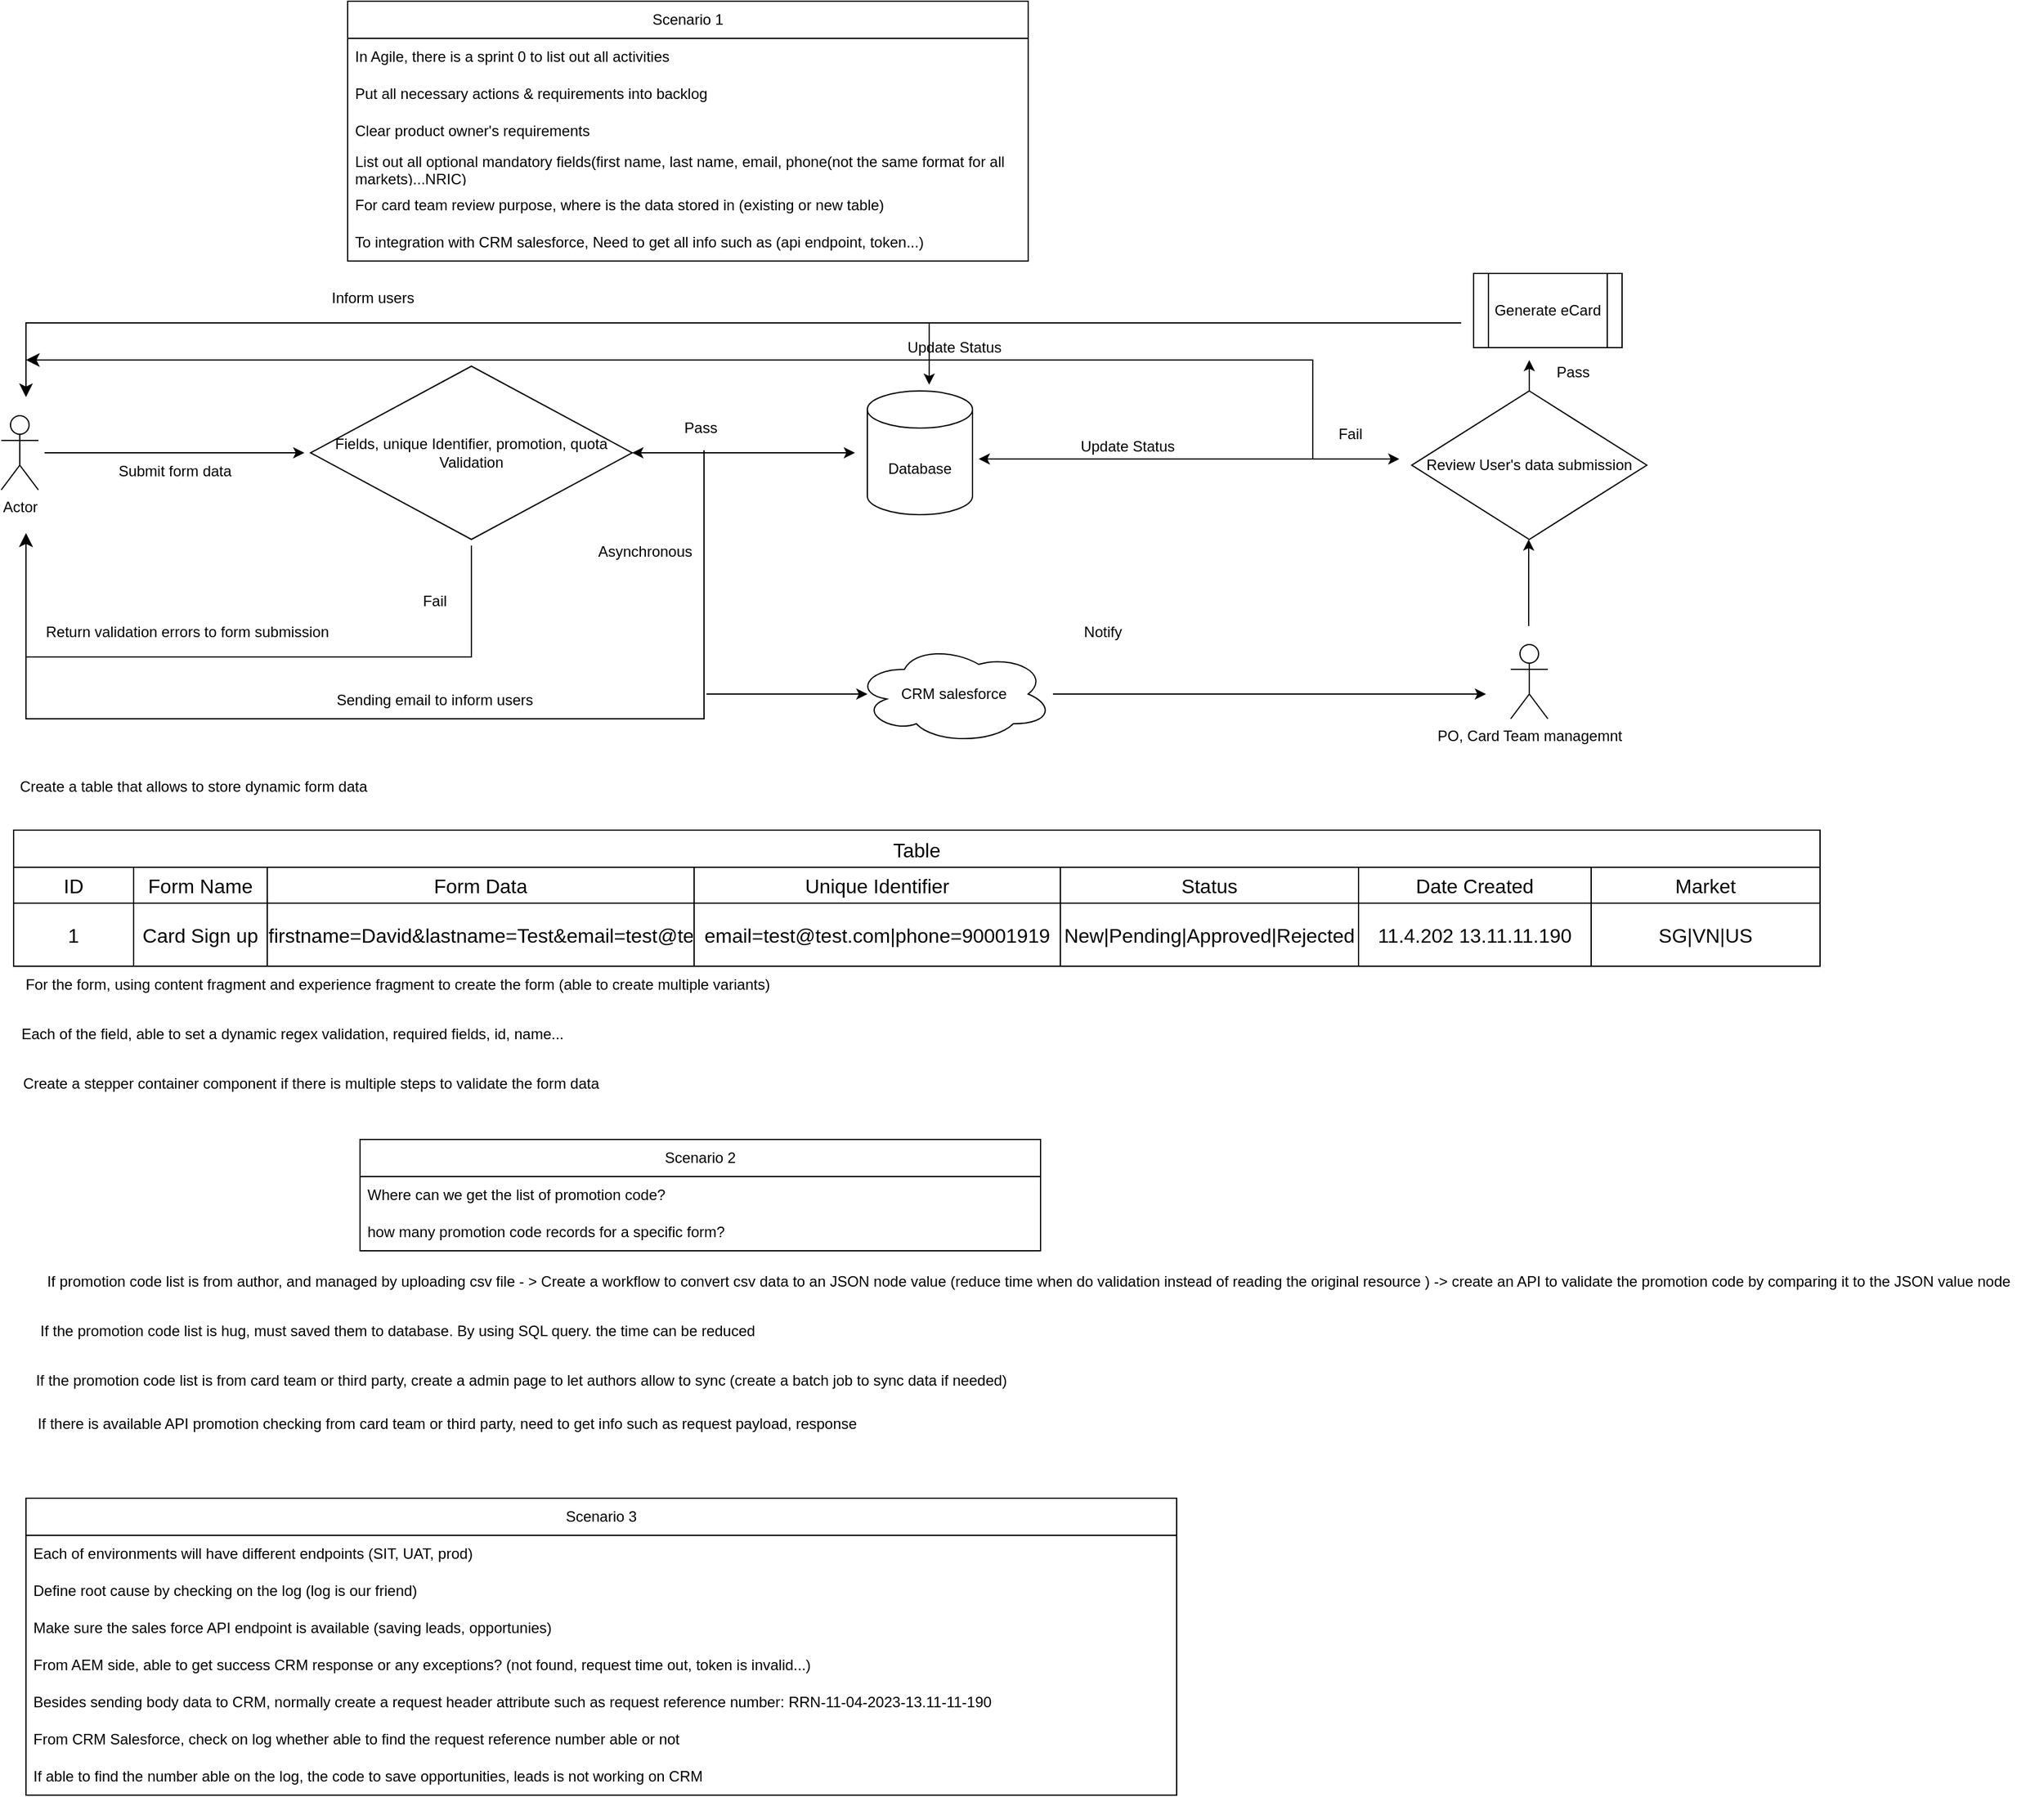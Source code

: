 <mxfile version="21.1.5" type="github">
  <diagram name="Page-1" id="7uAQjVxMx1izldEQ9lPp">
    <mxGraphModel dx="2924" dy="2234" grid="1" gridSize="10" guides="1" tooltips="1" connect="1" arrows="1" fold="1" page="1" pageScale="1" pageWidth="850" pageHeight="1100" math="0" shadow="0">
      <root>
        <mxCell id="0" />
        <mxCell id="1" parent="0" />
        <mxCell id="P_Tg_UY8Zfl9CV7cMsq9-1" value="Scenario 1" style="swimlane;fontStyle=0;childLayout=stackLayout;horizontal=1;startSize=30;horizontalStack=0;resizeParent=1;resizeParentMax=0;resizeLast=0;collapsible=1;marginBottom=0;whiteSpace=wrap;html=1;" parent="1" vertex="1">
          <mxGeometry y="-50" width="550" height="210" as="geometry" />
        </mxCell>
        <mxCell id="P_Tg_UY8Zfl9CV7cMsq9-2" value="In Agile, there is a sprint 0 to list out all activities" style="text;strokeColor=none;fillColor=none;align=left;verticalAlign=middle;spacingLeft=4;spacingRight=4;overflow=hidden;points=[[0,0.5],[1,0.5]];portConstraint=eastwest;rotatable=0;whiteSpace=wrap;html=1;" parent="P_Tg_UY8Zfl9CV7cMsq9-1" vertex="1">
          <mxGeometry y="30" width="550" height="30" as="geometry" />
        </mxCell>
        <mxCell id="P_Tg_UY8Zfl9CV7cMsq9-162" value="Put all necessary actions &amp;amp; requirements into backlog&amp;nbsp; " style="text;strokeColor=none;fillColor=none;align=left;verticalAlign=middle;spacingLeft=4;spacingRight=4;overflow=hidden;points=[[0,0.5],[1,0.5]];portConstraint=eastwest;rotatable=0;whiteSpace=wrap;html=1;" parent="P_Tg_UY8Zfl9CV7cMsq9-1" vertex="1">
          <mxGeometry y="60" width="550" height="30" as="geometry" />
        </mxCell>
        <mxCell id="P_Tg_UY8Zfl9CV7cMsq9-163" value="Clear product owner&#39;s requirements" style="text;strokeColor=none;fillColor=none;align=left;verticalAlign=middle;spacingLeft=4;spacingRight=4;overflow=hidden;points=[[0,0.5],[1,0.5]];portConstraint=eastwest;rotatable=0;whiteSpace=wrap;html=1;" parent="P_Tg_UY8Zfl9CV7cMsq9-1" vertex="1">
          <mxGeometry y="90" width="550" height="30" as="geometry" />
        </mxCell>
        <mxCell id="P_Tg_UY8Zfl9CV7cMsq9-4" value="List out all optional mandatory fields(first name, last name, email, phone(not the same format for all markets)...NRIC)" style="text;strokeColor=none;fillColor=none;align=left;verticalAlign=middle;spacingLeft=4;spacingRight=4;overflow=hidden;points=[[0,0.5],[1,0.5]];portConstraint=eastwest;rotatable=0;whiteSpace=wrap;html=1;" parent="P_Tg_UY8Zfl9CV7cMsq9-1" vertex="1">
          <mxGeometry y="120" width="550" height="30" as="geometry" />
        </mxCell>
        <mxCell id="P_Tg_UY8Zfl9CV7cMsq9-5" value="For card team review purpose, where is the data stored in (existing or new table)" style="text;strokeColor=none;fillColor=none;align=left;verticalAlign=middle;spacingLeft=4;spacingRight=4;overflow=hidden;points=[[0,0.5],[1,0.5]];portConstraint=eastwest;rotatable=0;whiteSpace=wrap;html=1;" parent="P_Tg_UY8Zfl9CV7cMsq9-1" vertex="1">
          <mxGeometry y="150" width="550" height="30" as="geometry" />
        </mxCell>
        <mxCell id="P_Tg_UY8Zfl9CV7cMsq9-161" value="To integration with CRM salesforce, Need to get all info such as (api endpoint, token...)" style="text;strokeColor=none;fillColor=none;align=left;verticalAlign=middle;spacingLeft=4;spacingRight=4;overflow=hidden;points=[[0,0.5],[1,0.5]];portConstraint=eastwest;rotatable=0;whiteSpace=wrap;html=1;" parent="P_Tg_UY8Zfl9CV7cMsq9-1" vertex="1">
          <mxGeometry y="180" width="550" height="30" as="geometry" />
        </mxCell>
        <mxCell id="P_Tg_UY8Zfl9CV7cMsq9-68" value="Table" style="shape=table;startSize=30;container=1;collapsible=0;childLayout=tableLayout;strokeColor=default;fontSize=16;" parent="1" vertex="1">
          <mxGeometry x="-270" y="620" width="1460" height="110" as="geometry" />
        </mxCell>
        <mxCell id="P_Tg_UY8Zfl9CV7cMsq9-69" value="" style="shape=tableRow;horizontal=0;startSize=0;swimlaneHead=0;swimlaneBody=0;strokeColor=inherit;top=0;left=0;bottom=0;right=0;collapsible=0;dropTarget=0;fillColor=none;points=[[0,0.5],[1,0.5]];portConstraint=eastwest;fontSize=16;" parent="P_Tg_UY8Zfl9CV7cMsq9-68" vertex="1">
          <mxGeometry y="30" width="1460" height="29" as="geometry" />
        </mxCell>
        <mxCell id="P_Tg_UY8Zfl9CV7cMsq9-70" value="ID" style="shape=partialRectangle;html=1;whiteSpace=wrap;connectable=0;strokeColor=inherit;overflow=hidden;fillColor=none;top=0;left=0;bottom=0;right=0;pointerEvents=1;fontSize=16;" parent="P_Tg_UY8Zfl9CV7cMsq9-69" vertex="1">
          <mxGeometry width="97" height="29" as="geometry">
            <mxRectangle width="97" height="29" as="alternateBounds" />
          </mxGeometry>
        </mxCell>
        <mxCell id="P_Tg_UY8Zfl9CV7cMsq9-71" value="Form Name" style="shape=partialRectangle;html=1;whiteSpace=wrap;connectable=0;strokeColor=inherit;overflow=hidden;fillColor=none;top=0;left=0;bottom=0;right=0;pointerEvents=1;fontSize=16;" parent="P_Tg_UY8Zfl9CV7cMsq9-69" vertex="1">
          <mxGeometry x="97" width="108" height="29" as="geometry">
            <mxRectangle width="108" height="29" as="alternateBounds" />
          </mxGeometry>
        </mxCell>
        <mxCell id="P_Tg_UY8Zfl9CV7cMsq9-72" value="Form Data" style="shape=partialRectangle;html=1;whiteSpace=wrap;connectable=0;strokeColor=inherit;overflow=hidden;fillColor=none;top=0;left=0;bottom=0;right=0;pointerEvents=1;fontSize=16;" parent="P_Tg_UY8Zfl9CV7cMsq9-69" vertex="1">
          <mxGeometry x="205" width="345" height="29" as="geometry">
            <mxRectangle width="345" height="29" as="alternateBounds" />
          </mxGeometry>
        </mxCell>
        <mxCell id="P_Tg_UY8Zfl9CV7cMsq9-81" value="Unique Identifier" style="shape=partialRectangle;html=1;whiteSpace=wrap;connectable=0;strokeColor=inherit;overflow=hidden;fillColor=none;top=0;left=0;bottom=0;right=0;pointerEvents=1;fontSize=16;" parent="P_Tg_UY8Zfl9CV7cMsq9-69" vertex="1">
          <mxGeometry x="550" width="296" height="29" as="geometry">
            <mxRectangle width="296" height="29" as="alternateBounds" />
          </mxGeometry>
        </mxCell>
        <mxCell id="P_Tg_UY8Zfl9CV7cMsq9-84" value="Status" style="shape=partialRectangle;html=1;whiteSpace=wrap;connectable=0;strokeColor=inherit;overflow=hidden;fillColor=none;top=0;left=0;bottom=0;right=0;pointerEvents=1;fontSize=16;" parent="P_Tg_UY8Zfl9CV7cMsq9-69" vertex="1">
          <mxGeometry x="846" width="241" height="29" as="geometry">
            <mxRectangle width="241" height="29" as="alternateBounds" />
          </mxGeometry>
        </mxCell>
        <mxCell id="P_Tg_UY8Zfl9CV7cMsq9-87" value="Date Created" style="shape=partialRectangle;html=1;whiteSpace=wrap;connectable=0;strokeColor=inherit;overflow=hidden;fillColor=none;top=0;left=0;bottom=0;right=0;pointerEvents=1;fontSize=16;" parent="P_Tg_UY8Zfl9CV7cMsq9-69" vertex="1">
          <mxGeometry x="1087" width="188" height="29" as="geometry">
            <mxRectangle width="188" height="29" as="alternateBounds" />
          </mxGeometry>
        </mxCell>
        <mxCell id="P_Tg_UY8Zfl9CV7cMsq9-113" value="Market" style="shape=partialRectangle;html=1;whiteSpace=wrap;connectable=0;strokeColor=inherit;overflow=hidden;fillColor=none;top=0;left=0;bottom=0;right=0;pointerEvents=1;fontSize=16;" parent="P_Tg_UY8Zfl9CV7cMsq9-69" vertex="1">
          <mxGeometry x="1275" width="185" height="29" as="geometry">
            <mxRectangle width="185" height="29" as="alternateBounds" />
          </mxGeometry>
        </mxCell>
        <mxCell id="P_Tg_UY8Zfl9CV7cMsq9-73" value="" style="shape=tableRow;horizontal=0;startSize=0;swimlaneHead=0;swimlaneBody=0;strokeColor=inherit;top=0;left=0;bottom=0;right=0;collapsible=0;dropTarget=0;fillColor=none;points=[[0,0.5],[1,0.5]];portConstraint=eastwest;fontSize=16;" parent="P_Tg_UY8Zfl9CV7cMsq9-68" vertex="1">
          <mxGeometry y="59" width="1460" height="51" as="geometry" />
        </mxCell>
        <mxCell id="P_Tg_UY8Zfl9CV7cMsq9-74" value="1" style="shape=partialRectangle;html=1;whiteSpace=wrap;connectable=0;strokeColor=inherit;overflow=hidden;fillColor=none;top=0;left=0;bottom=0;right=0;pointerEvents=1;fontSize=16;" parent="P_Tg_UY8Zfl9CV7cMsq9-73" vertex="1">
          <mxGeometry width="97" height="51" as="geometry">
            <mxRectangle width="97" height="51" as="alternateBounds" />
          </mxGeometry>
        </mxCell>
        <mxCell id="P_Tg_UY8Zfl9CV7cMsq9-75" value="Card Sign up" style="shape=partialRectangle;html=1;whiteSpace=wrap;connectable=0;strokeColor=inherit;overflow=hidden;fillColor=none;top=0;left=0;bottom=0;right=0;pointerEvents=1;fontSize=16;" parent="P_Tg_UY8Zfl9CV7cMsq9-73" vertex="1">
          <mxGeometry x="97" width="108" height="51" as="geometry">
            <mxRectangle width="108" height="51" as="alternateBounds" />
          </mxGeometry>
        </mxCell>
        <mxCell id="P_Tg_UY8Zfl9CV7cMsq9-76" value="firstname=David&amp;amp;lastname=Test&amp;amp;email=test@test.com&amp;amp;phone=90001919" style="shape=partialRectangle;html=1;whiteSpace=wrap;connectable=0;strokeColor=inherit;overflow=hidden;fillColor=none;top=0;left=0;bottom=0;right=0;pointerEvents=1;fontSize=16;" parent="P_Tg_UY8Zfl9CV7cMsq9-73" vertex="1">
          <mxGeometry x="205" width="345" height="51" as="geometry">
            <mxRectangle width="345" height="51" as="alternateBounds" />
          </mxGeometry>
        </mxCell>
        <mxCell id="P_Tg_UY8Zfl9CV7cMsq9-82" value="email=test@test.com|phone=90001919" style="shape=partialRectangle;html=1;whiteSpace=wrap;connectable=0;strokeColor=inherit;overflow=hidden;fillColor=none;top=0;left=0;bottom=0;right=0;pointerEvents=1;fontSize=16;" parent="P_Tg_UY8Zfl9CV7cMsq9-73" vertex="1">
          <mxGeometry x="550" width="296" height="51" as="geometry">
            <mxRectangle width="296" height="51" as="alternateBounds" />
          </mxGeometry>
        </mxCell>
        <mxCell id="P_Tg_UY8Zfl9CV7cMsq9-85" value="New|Pending|Approved|Rejected" style="shape=partialRectangle;html=1;whiteSpace=wrap;connectable=0;strokeColor=inherit;overflow=hidden;fillColor=none;top=0;left=0;bottom=0;right=0;pointerEvents=1;fontSize=16;" parent="P_Tg_UY8Zfl9CV7cMsq9-73" vertex="1">
          <mxGeometry x="846" width="241" height="51" as="geometry">
            <mxRectangle width="241" height="51" as="alternateBounds" />
          </mxGeometry>
        </mxCell>
        <mxCell id="P_Tg_UY8Zfl9CV7cMsq9-88" value="11.4.202 13.11.11.190" style="shape=partialRectangle;html=1;whiteSpace=wrap;connectable=0;strokeColor=inherit;overflow=hidden;fillColor=none;top=0;left=0;bottom=0;right=0;pointerEvents=1;fontSize=16;" parent="P_Tg_UY8Zfl9CV7cMsq9-73" vertex="1">
          <mxGeometry x="1087" width="188" height="51" as="geometry">
            <mxRectangle width="188" height="51" as="alternateBounds" />
          </mxGeometry>
        </mxCell>
        <mxCell id="P_Tg_UY8Zfl9CV7cMsq9-114" value="SG|VN|US" style="shape=partialRectangle;html=1;whiteSpace=wrap;connectable=0;strokeColor=inherit;overflow=hidden;fillColor=none;top=0;left=0;bottom=0;right=0;pointerEvents=1;fontSize=16;" parent="P_Tg_UY8Zfl9CV7cMsq9-73" vertex="1">
          <mxGeometry x="1275" width="185" height="51" as="geometry">
            <mxRectangle width="185" height="51" as="alternateBounds" />
          </mxGeometry>
        </mxCell>
        <mxCell id="P_Tg_UY8Zfl9CV7cMsq9-94" value="Fields, unique Identifier, promotion, quota Validation" style="rhombus;whiteSpace=wrap;html=1;" parent="1" vertex="1">
          <mxGeometry x="-30" y="245" width="260" height="140" as="geometry" />
        </mxCell>
        <mxCell id="P_Tg_UY8Zfl9CV7cMsq9-95" value="" style="endArrow=classic;html=1;rounded=0;" parent="1" edge="1">
          <mxGeometry width="50" height="50" relative="1" as="geometry">
            <mxPoint x="-245" y="315" as="sourcePoint" />
            <mxPoint x="-35" y="315" as="targetPoint" />
          </mxGeometry>
        </mxCell>
        <mxCell id="P_Tg_UY8Zfl9CV7cMsq9-96" value="Submit form data" style="text;html=1;align=center;verticalAlign=middle;resizable=0;points=[];autosize=1;strokeColor=none;fillColor=none;" parent="1" vertex="1">
          <mxGeometry x="-200" y="315" width="120" height="30" as="geometry" />
        </mxCell>
        <mxCell id="P_Tg_UY8Zfl9CV7cMsq9-99" value="Database" style="shape=cylinder3;whiteSpace=wrap;html=1;boundedLbl=1;backgroundOutline=1;size=15;" parent="1" vertex="1">
          <mxGeometry x="420" y="265" width="85" height="100" as="geometry" />
        </mxCell>
        <mxCell id="P_Tg_UY8Zfl9CV7cMsq9-102" value="" style="edgeStyle=elbowEdgeStyle;elbow=vertical;endArrow=classic;html=1;curved=0;rounded=0;endSize=8;startSize=8;" parent="1" edge="1">
          <mxGeometry width="50" height="50" relative="1" as="geometry">
            <mxPoint x="100" y="390" as="sourcePoint" />
            <mxPoint x="-260" y="380" as="targetPoint" />
            <Array as="points">
              <mxPoint y="480" />
            </Array>
          </mxGeometry>
        </mxCell>
        <mxCell id="P_Tg_UY8Zfl9CV7cMsq9-103" value="Fail" style="text;html=1;align=center;verticalAlign=middle;resizable=0;points=[];autosize=1;strokeColor=none;fillColor=none;" parent="1" vertex="1">
          <mxGeometry x="50" y="420" width="40" height="30" as="geometry" />
        </mxCell>
        <mxCell id="P_Tg_UY8Zfl9CV7cMsq9-105" value="Pass" style="text;html=1;align=center;verticalAlign=middle;resizable=0;points=[];autosize=1;strokeColor=none;fillColor=none;" parent="1" vertex="1">
          <mxGeometry x="260" y="280" width="50" height="30" as="geometry" />
        </mxCell>
        <mxCell id="P_Tg_UY8Zfl9CV7cMsq9-107" value="CRM salesforce" style="ellipse;shape=cloud;whiteSpace=wrap;html=1;" parent="1" vertex="1">
          <mxGeometry x="410" y="470" width="160" height="80" as="geometry" />
        </mxCell>
        <mxCell id="P_Tg_UY8Zfl9CV7cMsq9-108" value="Asynchronous" style="text;html=1;align=center;verticalAlign=middle;resizable=0;points=[];autosize=1;strokeColor=none;fillColor=none;" parent="1" vertex="1">
          <mxGeometry x="190" y="380" width="100" height="30" as="geometry" />
        </mxCell>
        <mxCell id="P_Tg_UY8Zfl9CV7cMsq9-109" value="For the form, using content fragment and experience fragment to create the form (able to create multiple variants)" style="text;html=1;align=center;verticalAlign=middle;resizable=0;points=[];autosize=1;strokeColor=none;fillColor=none;" parent="1" vertex="1">
          <mxGeometry x="-280" y="730" width="640" height="30" as="geometry" />
        </mxCell>
        <mxCell id="P_Tg_UY8Zfl9CV7cMsq9-110" value="Each of the field, able to set a dynamic regex validation, required fields, id, name..." style="text;html=1;align=center;verticalAlign=middle;resizable=0;points=[];autosize=1;strokeColor=none;fillColor=none;" parent="1" vertex="1">
          <mxGeometry x="-280" y="770" width="470" height="30" as="geometry" />
        </mxCell>
        <mxCell id="P_Tg_UY8Zfl9CV7cMsq9-111" value="Create a table that allows to store dynamic form data" style="text;html=1;align=center;verticalAlign=middle;resizable=0;points=[];autosize=1;strokeColor=none;fillColor=none;" parent="1" vertex="1">
          <mxGeometry x="-280" y="570" width="310" height="30" as="geometry" />
        </mxCell>
        <mxCell id="P_Tg_UY8Zfl9CV7cMsq9-112" value="Create a stepper container component if there is multiple steps to validate the form data" style="text;html=1;align=center;verticalAlign=middle;resizable=0;points=[];autosize=1;strokeColor=none;fillColor=none;" parent="1" vertex="1">
          <mxGeometry x="-280" y="810" width="500" height="30" as="geometry" />
        </mxCell>
        <mxCell id="P_Tg_UY8Zfl9CV7cMsq9-115" value="Scenario 2" style="swimlane;fontStyle=0;childLayout=stackLayout;horizontal=1;startSize=30;horizontalStack=0;resizeParent=1;resizeParentMax=0;resizeLast=0;collapsible=1;marginBottom=0;whiteSpace=wrap;html=1;" parent="1" vertex="1">
          <mxGeometry x="10" y="870" width="550" height="90" as="geometry" />
        </mxCell>
        <mxCell id="P_Tg_UY8Zfl9CV7cMsq9-116" value="Where can we get the list of promotion code?" style="text;strokeColor=none;fillColor=none;align=left;verticalAlign=middle;spacingLeft=4;spacingRight=4;overflow=hidden;points=[[0,0.5],[1,0.5]];portConstraint=eastwest;rotatable=0;whiteSpace=wrap;html=1;" parent="P_Tg_UY8Zfl9CV7cMsq9-115" vertex="1">
          <mxGeometry y="30" width="550" height="30" as="geometry" />
        </mxCell>
        <mxCell id="P_Tg_UY8Zfl9CV7cMsq9-117" value="how many promotion code records for a specific form?" style="text;strokeColor=none;fillColor=none;align=left;verticalAlign=middle;spacingLeft=4;spacingRight=4;overflow=hidden;points=[[0,0.5],[1,0.5]];portConstraint=eastwest;rotatable=0;whiteSpace=wrap;html=1;" parent="P_Tg_UY8Zfl9CV7cMsq9-115" vertex="1">
          <mxGeometry y="60" width="550" height="30" as="geometry" />
        </mxCell>
        <mxCell id="P_Tg_UY8Zfl9CV7cMsq9-119" value="If promotion code list is from author, and managed by uploading csv file - &amp;gt; Create a workflow to convert csv data to an JSON node value (reduce time when do validation instead of reading the original resource ) -&amp;gt; create an API to validate the promotion code by comparing it to the JSON value node " style="text;html=1;align=center;verticalAlign=middle;resizable=0;points=[];autosize=1;strokeColor=none;fillColor=none;" parent="1" vertex="1">
          <mxGeometry x="-270" y="970" width="1640" height="30" as="geometry" />
        </mxCell>
        <mxCell id="P_Tg_UY8Zfl9CV7cMsq9-120" value="If the promotion code list is hug, must saved them to database. By using SQL query. the time can be reduced " style="text;html=1;align=center;verticalAlign=middle;resizable=0;points=[];autosize=1;strokeColor=none;fillColor=none;" parent="1" vertex="1">
          <mxGeometry x="-265" y="1010" width="610" height="30" as="geometry" />
        </mxCell>
        <mxCell id="P_Tg_UY8Zfl9CV7cMsq9-121" value="If the promotion code list is from card team or third party, create a admin page to let authors allow to sync (create a batch job to sync data if needed)" style="text;html=1;align=center;verticalAlign=middle;resizable=0;points=[];autosize=1;strokeColor=none;fillColor=none;" parent="1" vertex="1">
          <mxGeometry x="-270" y="1050" width="820" height="30" as="geometry" />
        </mxCell>
        <mxCell id="P_Tg_UY8Zfl9CV7cMsq9-122" value="Scenario 3" style="swimlane;fontStyle=0;childLayout=stackLayout;horizontal=1;startSize=30;horizontalStack=0;resizeParent=1;resizeParentMax=0;resizeLast=0;collapsible=1;marginBottom=0;whiteSpace=wrap;html=1;" parent="1" vertex="1">
          <mxGeometry x="-260" y="1160" width="930" height="240" as="geometry" />
        </mxCell>
        <mxCell id="P_Tg_UY8Zfl9CV7cMsq9-123" value="Each of environments will have different endpoints (SIT, UAT, prod)" style="text;strokeColor=none;fillColor=none;align=left;verticalAlign=middle;spacingLeft=4;spacingRight=4;overflow=hidden;points=[[0,0.5],[1,0.5]];portConstraint=eastwest;rotatable=0;whiteSpace=wrap;html=1;" parent="P_Tg_UY8Zfl9CV7cMsq9-122" vertex="1">
          <mxGeometry y="30" width="930" height="30" as="geometry" />
        </mxCell>
        <mxCell id="P_Tg_UY8Zfl9CV7cMsq9-124" value="Define root cause by checking on the log (log is our friend)" style="text;strokeColor=none;fillColor=none;align=left;verticalAlign=middle;spacingLeft=4;spacingRight=4;overflow=hidden;points=[[0,0.5],[1,0.5]];portConstraint=eastwest;rotatable=0;whiteSpace=wrap;html=1;" parent="P_Tg_UY8Zfl9CV7cMsq9-122" vertex="1">
          <mxGeometry y="60" width="930" height="30" as="geometry" />
        </mxCell>
        <mxCell id="P_Tg_UY8Zfl9CV7cMsq9-125" value="Make sure the sales force API endpoint is available (saving leads, opportunies)" style="text;strokeColor=none;fillColor=none;align=left;verticalAlign=middle;spacingLeft=4;spacingRight=4;overflow=hidden;points=[[0,0.5],[1,0.5]];portConstraint=eastwest;rotatable=0;whiteSpace=wrap;html=1;" parent="P_Tg_UY8Zfl9CV7cMsq9-122" vertex="1">
          <mxGeometry y="90" width="930" height="30" as="geometry" />
        </mxCell>
        <mxCell id="P_Tg_UY8Zfl9CV7cMsq9-126" value="From AEM side, able to get success CRM response or any exceptions? (not found, request time out, token is invalid...)" style="text;strokeColor=none;fillColor=none;align=left;verticalAlign=middle;spacingLeft=4;spacingRight=4;overflow=hidden;points=[[0,0.5],[1,0.5]];portConstraint=eastwest;rotatable=0;whiteSpace=wrap;html=1;" parent="P_Tg_UY8Zfl9CV7cMsq9-122" vertex="1">
          <mxGeometry y="120" width="930" height="30" as="geometry" />
        </mxCell>
        <mxCell id="P_Tg_UY8Zfl9CV7cMsq9-127" value="&lt;div&gt;Besides sending body data to CRM, normally create a request header attribute such as request reference number: RRN-11-04-2023-13.11-11-190&lt;/div&gt;" style="text;strokeColor=none;fillColor=none;align=left;verticalAlign=middle;spacingLeft=4;spacingRight=4;overflow=hidden;points=[[0,0.5],[1,0.5]];portConstraint=eastwest;rotatable=0;whiteSpace=wrap;html=1;" parent="P_Tg_UY8Zfl9CV7cMsq9-122" vertex="1">
          <mxGeometry y="150" width="930" height="30" as="geometry" />
        </mxCell>
        <mxCell id="P_Tg_UY8Zfl9CV7cMsq9-128" value="&lt;div&gt;From CRM Salesforce, check on log whether able to find the request reference number able or not&lt;br&gt;&lt;/div&gt;" style="text;strokeColor=none;fillColor=none;align=left;verticalAlign=middle;spacingLeft=4;spacingRight=4;overflow=hidden;points=[[0,0.5],[1,0.5]];portConstraint=eastwest;rotatable=0;whiteSpace=wrap;html=1;" parent="P_Tg_UY8Zfl9CV7cMsq9-122" vertex="1">
          <mxGeometry y="180" width="930" height="30" as="geometry" />
        </mxCell>
        <mxCell id="P_Tg_UY8Zfl9CV7cMsq9-129" value="If able to find the number able on the log, the code to save opportunities, leads is not working on CRM" style="text;strokeColor=none;fillColor=none;align=left;verticalAlign=middle;spacingLeft=4;spacingRight=4;overflow=hidden;points=[[0,0.5],[1,0.5]];portConstraint=eastwest;rotatable=0;whiteSpace=wrap;html=1;" parent="P_Tg_UY8Zfl9CV7cMsq9-122" vertex="1">
          <mxGeometry y="210" width="930" height="30" as="geometry" />
        </mxCell>
        <mxCell id="P_Tg_UY8Zfl9CV7cMsq9-130" value="If there is available API promotion checking from card team or third party, need to get info such as request payload, response " style="text;html=1;align=center;verticalAlign=middle;resizable=0;points=[];autosize=1;strokeColor=none;fillColor=none;" parent="1" vertex="1">
          <mxGeometry x="-270" y="1085" width="700" height="30" as="geometry" />
        </mxCell>
        <mxCell id="P_Tg_UY8Zfl9CV7cMsq9-131" value="PO, Card Team managemnt" style="shape=umlActor;verticalLabelPosition=bottom;verticalAlign=top;html=1;outlineConnect=0;" parent="1" vertex="1">
          <mxGeometry x="940" y="470" width="30" height="60" as="geometry" />
        </mxCell>
        <mxCell id="P_Tg_UY8Zfl9CV7cMsq9-133" value="" style="endArrow=classic;html=1;rounded=0;" parent="1" edge="1">
          <mxGeometry width="50" height="50" relative="1" as="geometry">
            <mxPoint x="954.5" y="455" as="sourcePoint" />
            <mxPoint x="954.5" y="385" as="targetPoint" />
          </mxGeometry>
        </mxCell>
        <mxCell id="P_Tg_UY8Zfl9CV7cMsq9-134" value="" style="endArrow=classic;html=1;rounded=0;entryX=0.063;entryY=0.5;entryDx=0;entryDy=0;entryPerimeter=0;" parent="1" target="P_Tg_UY8Zfl9CV7cMsq9-107" edge="1">
          <mxGeometry width="50" height="50" relative="1" as="geometry">
            <mxPoint x="290" y="510" as="sourcePoint" />
            <mxPoint x="400" y="402" as="targetPoint" />
          </mxGeometry>
        </mxCell>
        <mxCell id="P_Tg_UY8Zfl9CV7cMsq9-135" value="" style="edgeStyle=elbowEdgeStyle;elbow=vertical;endArrow=classic;html=1;curved=0;rounded=0;endSize=8;startSize=8;exitX=0.56;exitY=1.1;exitDx=0;exitDy=0;exitPerimeter=0;" parent="1" source="P_Tg_UY8Zfl9CV7cMsq9-105" edge="1">
          <mxGeometry width="50" height="50" relative="1" as="geometry">
            <mxPoint x="290" y="320" as="sourcePoint" />
            <mxPoint x="-260" y="380" as="targetPoint" />
            <Array as="points">
              <mxPoint x="110" y="530" />
            </Array>
          </mxGeometry>
        </mxCell>
        <mxCell id="P_Tg_UY8Zfl9CV7cMsq9-138" value="Actor" style="shape=umlActor;verticalLabelPosition=bottom;verticalAlign=top;html=1;outlineConnect=0;" parent="1" vertex="1">
          <mxGeometry x="-280" y="285" width="30" height="60" as="geometry" />
        </mxCell>
        <mxCell id="P_Tg_UY8Zfl9CV7cMsq9-139" value="Sending email to inform users" style="text;html=1;align=center;verticalAlign=middle;resizable=0;points=[];autosize=1;strokeColor=none;fillColor=none;" parent="1" vertex="1">
          <mxGeometry x="-25" y="500" width="190" height="30" as="geometry" />
        </mxCell>
        <mxCell id="P_Tg_UY8Zfl9CV7cMsq9-140" value="Return validation errors to form submission" style="text;html=1;align=center;verticalAlign=middle;resizable=0;points=[];autosize=1;strokeColor=none;fillColor=none;" parent="1" vertex="1">
          <mxGeometry x="-260" y="445" width="260" height="30" as="geometry" />
        </mxCell>
        <mxCell id="P_Tg_UY8Zfl9CV7cMsq9-142" value="Review User&#39;s data submission" style="rhombus;whiteSpace=wrap;html=1;" parent="1" vertex="1">
          <mxGeometry x="860" y="265" width="190" height="120" as="geometry" />
        </mxCell>
        <mxCell id="P_Tg_UY8Zfl9CV7cMsq9-144" value="" style="endArrow=classic;html=1;rounded=0;" parent="1" edge="1">
          <mxGeometry width="50" height="50" relative="1" as="geometry">
            <mxPoint x="570" y="510" as="sourcePoint" />
            <mxPoint x="920" y="510" as="targetPoint" />
          </mxGeometry>
        </mxCell>
        <mxCell id="P_Tg_UY8Zfl9CV7cMsq9-145" value="Notify" style="text;html=1;align=center;verticalAlign=middle;resizable=0;points=[];autosize=1;strokeColor=none;fillColor=none;" parent="1" vertex="1">
          <mxGeometry x="585" y="445" width="50" height="30" as="geometry" />
        </mxCell>
        <mxCell id="P_Tg_UY8Zfl9CV7cMsq9-147" value="Generate eCard " style="shape=process;whiteSpace=wrap;html=1;backgroundOutline=1;" parent="1" vertex="1">
          <mxGeometry x="910" y="170" width="120" height="60" as="geometry" />
        </mxCell>
        <mxCell id="P_Tg_UY8Zfl9CV7cMsq9-148" value="" style="edgeStyle=segmentEdgeStyle;endArrow=classic;html=1;curved=0;rounded=0;endSize=8;startSize=8;" parent="1" edge="1">
          <mxGeometry width="50" height="50" relative="1" as="geometry">
            <mxPoint x="900" y="210" as="sourcePoint" />
            <mxPoint x="-260" y="270" as="targetPoint" />
          </mxGeometry>
        </mxCell>
        <mxCell id="P_Tg_UY8Zfl9CV7cMsq9-149" value="Inform users" style="text;html=1;align=center;verticalAlign=middle;resizable=0;points=[];autosize=1;strokeColor=none;fillColor=none;" parent="1" vertex="1">
          <mxGeometry x="-25" y="175" width="90" height="30" as="geometry" />
        </mxCell>
        <mxCell id="P_Tg_UY8Zfl9CV7cMsq9-150" value="" style="endArrow=classic;html=1;rounded=0;exitX=0.5;exitY=0;exitDx=0;exitDy=0;" parent="1" source="P_Tg_UY8Zfl9CV7cMsq9-142" edge="1">
          <mxGeometry width="50" height="50" relative="1" as="geometry">
            <mxPoint x="540" y="370" as="sourcePoint" />
            <mxPoint x="955" y="240" as="targetPoint" />
          </mxGeometry>
        </mxCell>
        <mxCell id="P_Tg_UY8Zfl9CV7cMsq9-151" value="Pass" style="text;html=1;align=center;verticalAlign=middle;resizable=0;points=[];autosize=1;strokeColor=none;fillColor=none;" parent="1" vertex="1">
          <mxGeometry x="965" y="235" width="50" height="30" as="geometry" />
        </mxCell>
        <mxCell id="P_Tg_UY8Zfl9CV7cMsq9-152" value="Fail" style="text;html=1;align=center;verticalAlign=middle;resizable=0;points=[];autosize=1;strokeColor=none;fillColor=none;" parent="1" vertex="1">
          <mxGeometry x="790" y="285" width="40" height="30" as="geometry" />
        </mxCell>
        <mxCell id="P_Tg_UY8Zfl9CV7cMsq9-154" value="" style="edgeStyle=elbowEdgeStyle;elbow=vertical;endArrow=classic;html=1;curved=0;rounded=0;endSize=8;startSize=8;" parent="1" edge="1">
          <mxGeometry width="50" height="50" relative="1" as="geometry">
            <mxPoint x="780" y="320" as="sourcePoint" />
            <mxPoint x="-260" y="240" as="targetPoint" />
            <Array as="points">
              <mxPoint x="290" y="240" />
            </Array>
          </mxGeometry>
        </mxCell>
        <mxCell id="P_Tg_UY8Zfl9CV7cMsq9-156" value="Update Status" style="text;html=1;align=center;verticalAlign=middle;resizable=0;points=[];autosize=1;strokeColor=none;fillColor=none;" parent="1" vertex="1">
          <mxGeometry x="580" y="295" width="100" height="30" as="geometry" />
        </mxCell>
        <mxCell id="P_Tg_UY8Zfl9CV7cMsq9-157" value="" style="endArrow=classic;html=1;rounded=0;" parent="1" edge="1">
          <mxGeometry width="50" height="50" relative="1" as="geometry">
            <mxPoint x="470" y="210" as="sourcePoint" />
            <mxPoint x="470" y="260" as="targetPoint" />
          </mxGeometry>
        </mxCell>
        <mxCell id="P_Tg_UY8Zfl9CV7cMsq9-158" value="Update Status" style="text;html=1;align=center;verticalAlign=middle;resizable=0;points=[];autosize=1;strokeColor=none;fillColor=none;" parent="1" vertex="1">
          <mxGeometry x="440" y="215" width="100" height="30" as="geometry" />
        </mxCell>
        <mxCell id="P_Tg_UY8Zfl9CV7cMsq9-159" value="" style="endArrow=classic;startArrow=classic;html=1;rounded=0;exitX=1;exitY=0.5;exitDx=0;exitDy=0;" parent="1" source="P_Tg_UY8Zfl9CV7cMsq9-94" edge="1">
          <mxGeometry width="50" height="50" relative="1" as="geometry">
            <mxPoint x="250" y="340" as="sourcePoint" />
            <mxPoint x="410" y="315" as="targetPoint" />
          </mxGeometry>
        </mxCell>
        <mxCell id="P_Tg_UY8Zfl9CV7cMsq9-160" value="" style="endArrow=classic;startArrow=classic;html=1;rounded=0;" parent="1" edge="1">
          <mxGeometry width="50" height="50" relative="1" as="geometry">
            <mxPoint x="510" y="320" as="sourcePoint" />
            <mxPoint x="850" y="320" as="targetPoint" />
          </mxGeometry>
        </mxCell>
      </root>
    </mxGraphModel>
  </diagram>
</mxfile>
